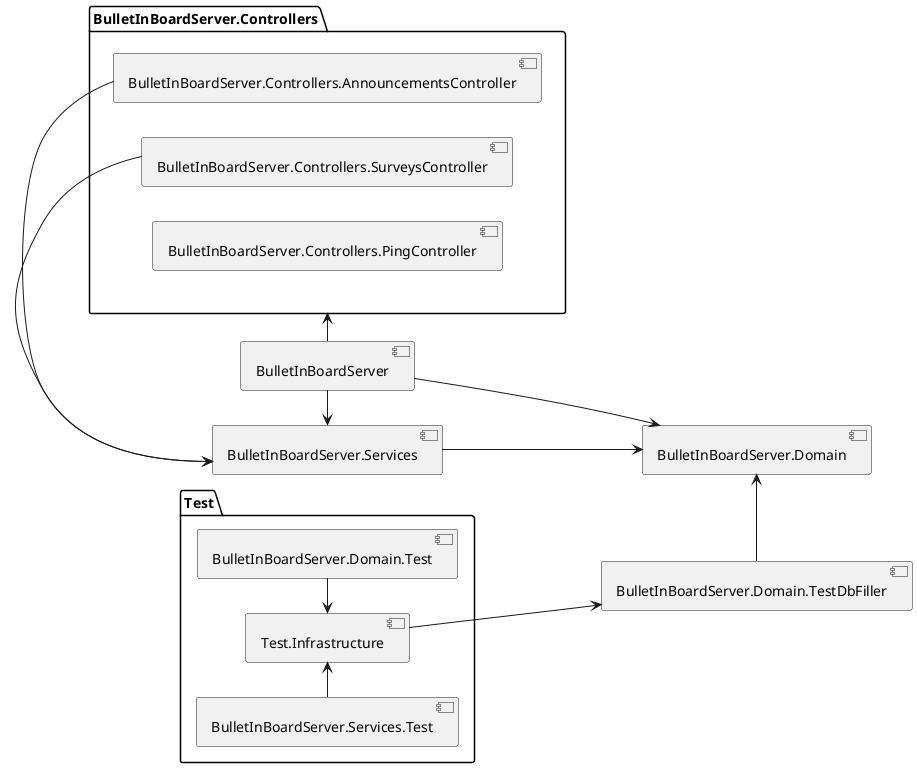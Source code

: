 ﻿@startuml
'https://plantuml.com/component-diagram

left to right direction

[BulletInBoardServer] as main
[BulletInBoardServer.Services] as services
[BulletInBoardServer.Domain] as domain
[BulletInBoardServer.Domain.TestDbFiller] as testDbFiller

package "BulletInBoardServer.Controllers" as controllers {
    [BulletInBoardServer.Controllers.AnnouncementsController] as announcementsController
    [BulletInBoardServer.Controllers.SurveysController] as surveysController
    [BulletInBoardServer.Controllers.PingController] as pingController
}

package "Test" as test {
    [Test.Infrastructure] as testInfrastructure
    [BulletInBoardServer.Domain.Test] as domainTest
    [BulletInBoardServer.Services.Test] as servicesTest
} 

main                    -> controllers
main                    -> services
main                    -> domain
announcementsController -> services
surveysController       -> services
services                --> domain
testDbFiller            -left-> domain

testInfrastructure      --> testDbFiller
domainTest              -left-> testInfrastructure
servicesTest            -right-> testInfrastructure

@enduml